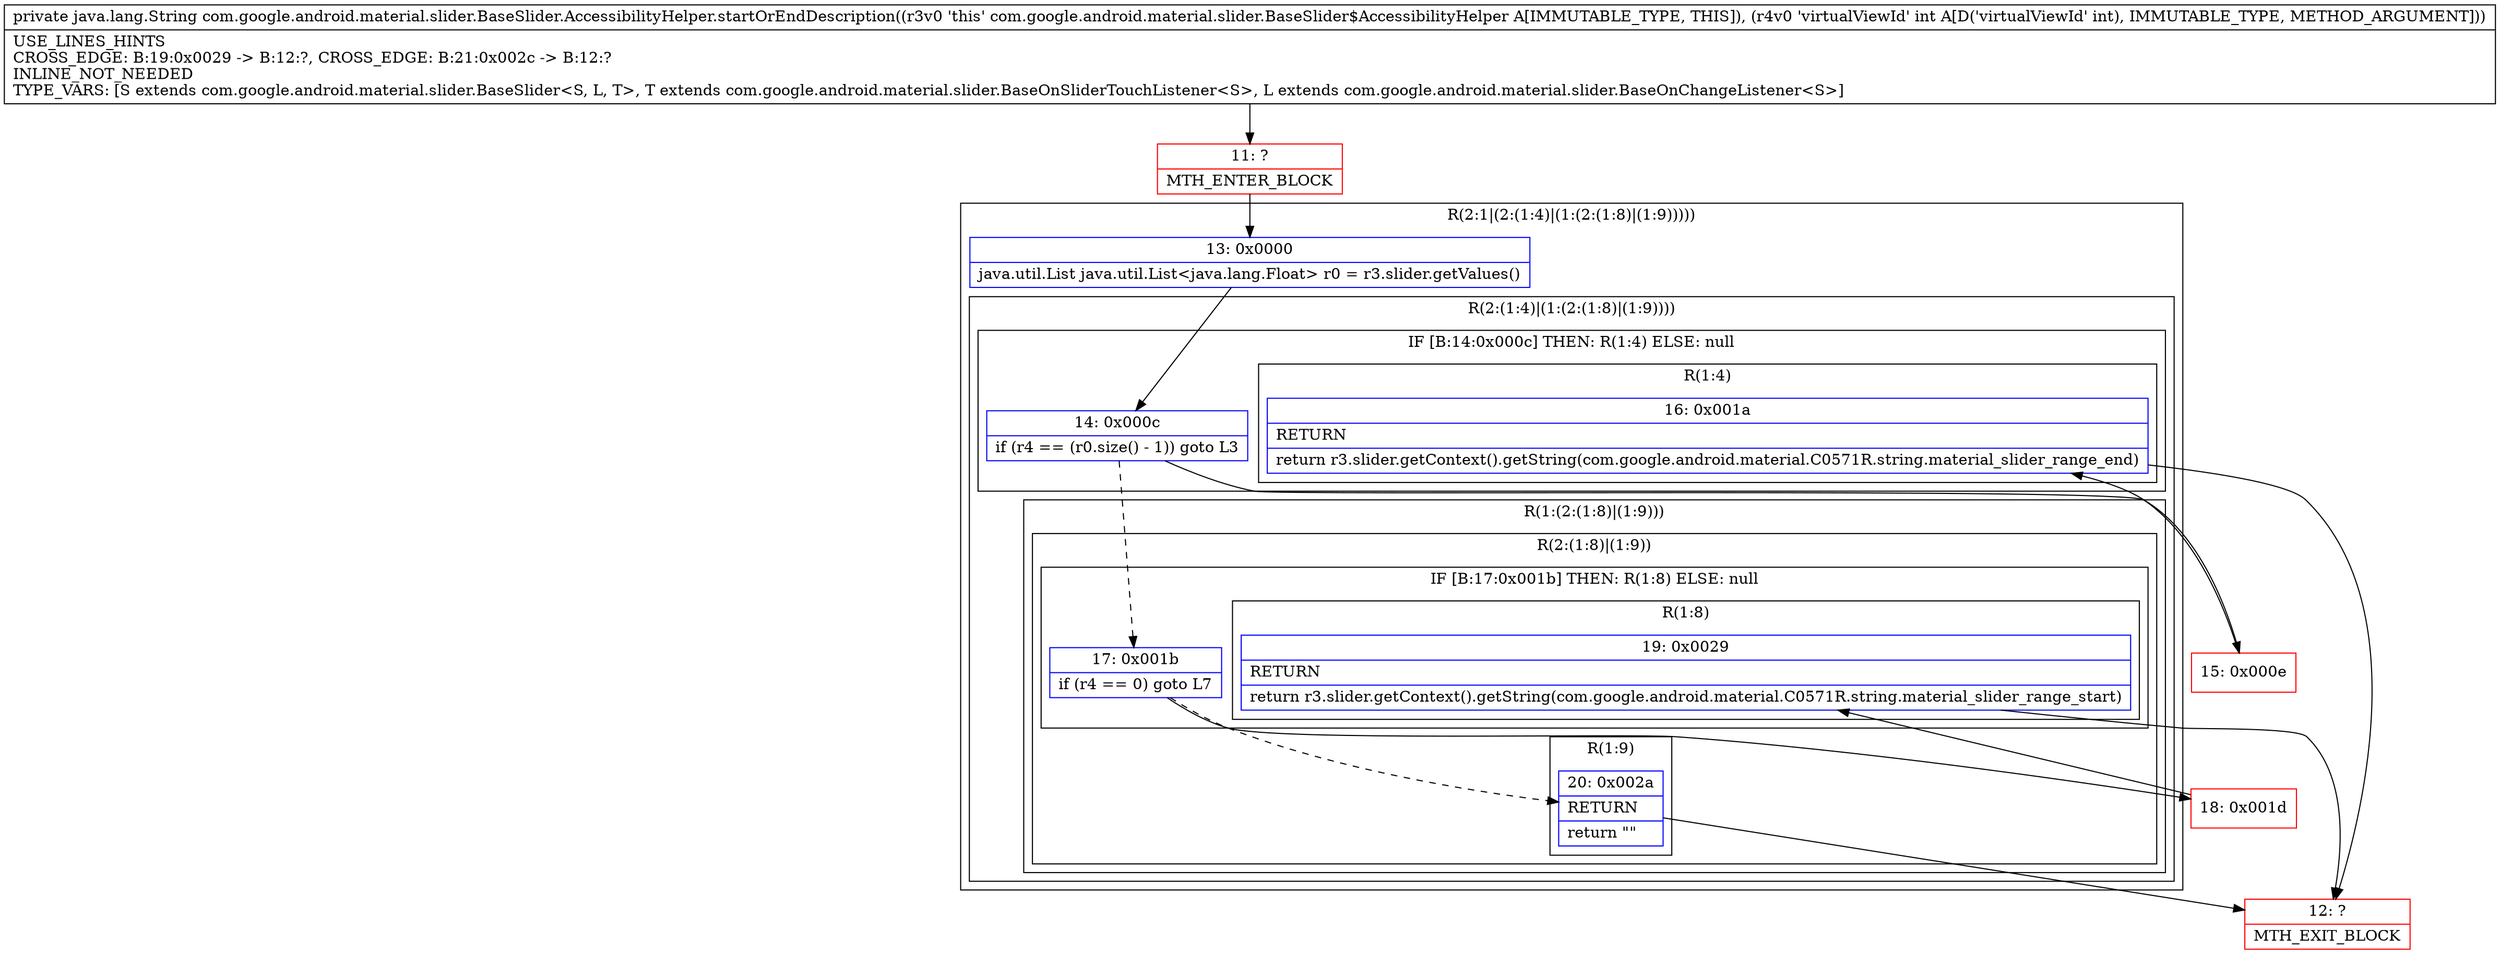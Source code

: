 digraph "CFG forcom.google.android.material.slider.BaseSlider.AccessibilityHelper.startOrEndDescription(I)Ljava\/lang\/String;" {
subgraph cluster_Region_1474740009 {
label = "R(2:1|(2:(1:4)|(1:(2:(1:8)|(1:9)))))";
node [shape=record,color=blue];
Node_13 [shape=record,label="{13\:\ 0x0000|java.util.List java.util.List\<java.lang.Float\> r0 = r3.slider.getValues()\l}"];
subgraph cluster_Region_2094503573 {
label = "R(2:(1:4)|(1:(2:(1:8)|(1:9))))";
node [shape=record,color=blue];
subgraph cluster_IfRegion_464475683 {
label = "IF [B:14:0x000c] THEN: R(1:4) ELSE: null";
node [shape=record,color=blue];
Node_14 [shape=record,label="{14\:\ 0x000c|if (r4 == (r0.size() \- 1)) goto L3\l}"];
subgraph cluster_Region_1226802584 {
label = "R(1:4)";
node [shape=record,color=blue];
Node_16 [shape=record,label="{16\:\ 0x001a|RETURN\l|return r3.slider.getContext().getString(com.google.android.material.C0571R.string.material_slider_range_end)\l}"];
}
}
subgraph cluster_Region_1363214016 {
label = "R(1:(2:(1:8)|(1:9)))";
node [shape=record,color=blue];
subgraph cluster_Region_1896077032 {
label = "R(2:(1:8)|(1:9))";
node [shape=record,color=blue];
subgraph cluster_IfRegion_824218979 {
label = "IF [B:17:0x001b] THEN: R(1:8) ELSE: null";
node [shape=record,color=blue];
Node_17 [shape=record,label="{17\:\ 0x001b|if (r4 == 0) goto L7\l}"];
subgraph cluster_Region_78050714 {
label = "R(1:8)";
node [shape=record,color=blue];
Node_19 [shape=record,label="{19\:\ 0x0029|RETURN\l|return r3.slider.getContext().getString(com.google.android.material.C0571R.string.material_slider_range_start)\l}"];
}
}
subgraph cluster_Region_1388756272 {
label = "R(1:9)";
node [shape=record,color=blue];
Node_20 [shape=record,label="{20\:\ 0x002a|RETURN\l|return \"\"\l}"];
}
}
}
}
}
Node_11 [shape=record,color=red,label="{11\:\ ?|MTH_ENTER_BLOCK\l}"];
Node_15 [shape=record,color=red,label="{15\:\ 0x000e}"];
Node_12 [shape=record,color=red,label="{12\:\ ?|MTH_EXIT_BLOCK\l}"];
Node_18 [shape=record,color=red,label="{18\:\ 0x001d}"];
MethodNode[shape=record,label="{private java.lang.String com.google.android.material.slider.BaseSlider.AccessibilityHelper.startOrEndDescription((r3v0 'this' com.google.android.material.slider.BaseSlider$AccessibilityHelper A[IMMUTABLE_TYPE, THIS]), (r4v0 'virtualViewId' int A[D('virtualViewId' int), IMMUTABLE_TYPE, METHOD_ARGUMENT]))  | USE_LINES_HINTS\lCROSS_EDGE: B:19:0x0029 \-\> B:12:?, CROSS_EDGE: B:21:0x002c \-\> B:12:?\lINLINE_NOT_NEEDED\lTYPE_VARS: [S extends com.google.android.material.slider.BaseSlider\<S, L, T\>, T extends com.google.android.material.slider.BaseOnSliderTouchListener\<S\>, L extends com.google.android.material.slider.BaseOnChangeListener\<S\>]\l}"];
MethodNode -> Node_11;Node_13 -> Node_14;
Node_14 -> Node_15;
Node_14 -> Node_17[style=dashed];
Node_16 -> Node_12;
Node_17 -> Node_18;
Node_17 -> Node_20[style=dashed];
Node_19 -> Node_12;
Node_20 -> Node_12;
Node_11 -> Node_13;
Node_15 -> Node_16;
Node_18 -> Node_19;
}

